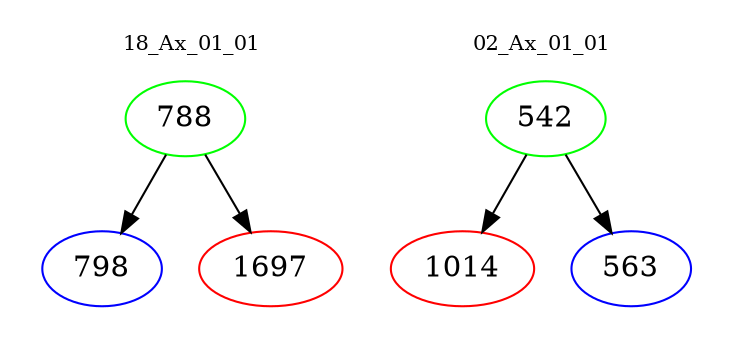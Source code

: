digraph{
subgraph cluster_0 {
color = white
label = "18_Ax_01_01";
fontsize=10;
T0_788 [label="788", color="green"]
T0_788 -> T0_798 [color="black"]
T0_798 [label="798", color="blue"]
T0_788 -> T0_1697 [color="black"]
T0_1697 [label="1697", color="red"]
}
subgraph cluster_1 {
color = white
label = "02_Ax_01_01";
fontsize=10;
T1_542 [label="542", color="green"]
T1_542 -> T1_1014 [color="black"]
T1_1014 [label="1014", color="red"]
T1_542 -> T1_563 [color="black"]
T1_563 [label="563", color="blue"]
}
}
